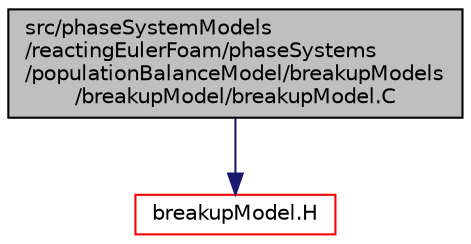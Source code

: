 digraph "src/phaseSystemModels/reactingEulerFoam/phaseSystems/populationBalanceModel/breakupModels/breakupModel/breakupModel.C"
{
  bgcolor="transparent";
  edge [fontname="Helvetica",fontsize="10",labelfontname="Helvetica",labelfontsize="10"];
  node [fontname="Helvetica",fontsize="10",shape=record];
  Node1 [label="src/phaseSystemModels\l/reactingEulerFoam/phaseSystems\l/populationBalanceModel/breakupModels\l/breakupModel/breakupModel.C",height=0.2,width=0.4,color="black", fillcolor="grey75", style="filled" fontcolor="black"];
  Node1 -> Node2 [color="midnightblue",fontsize="10",style="solid",fontname="Helvetica"];
  Node2 [label="breakupModel.H",height=0.2,width=0.4,color="red",URL="$breakupModel_8H.html"];
}
